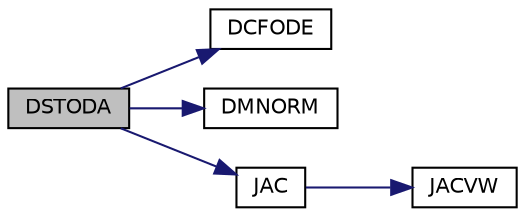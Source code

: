 digraph G
{
  edge [fontname="Helvetica",fontsize="10",labelfontname="Helvetica",labelfontsize="10"];
  node [fontname="Helvetica",fontsize="10",shape=record];
  rankdir=LR;
  Node1 [label="DSTODA",height=0.2,width=0.4,color="black", fillcolor="grey75", style="filled" fontcolor="black"];
  Node1 -> Node2 [color="midnightblue",fontsize="10",style="solid",fontname="Helvetica"];
  Node2 [label="DCFODE",height=0.2,width=0.4,color="black", fillcolor="white", style="filled",URL="$opkda1_8f.html#a243334276bcf8d8b0b015fd77a053847"];
  Node1 -> Node3 [color="midnightblue",fontsize="10",style="solid",fontname="Helvetica"];
  Node3 [label="DMNORM",height=0.2,width=0.4,color="black", fillcolor="white", style="filled",URL="$opkda1_8f.html#ab4678d94fb5ab0f494125b001af7be1f"];
  Node1 -> Node4 [color="midnightblue",fontsize="10",style="solid",fontname="Helvetica"];
  Node4 [label="JAC",height=0.2,width=0.4,color="black", fillcolor="white", style="filled",URL="$nautilus_8f90.html#a788858b251b77eee1d000889202dc641"];
  Node4 -> Node5 [color="midnightblue",fontsize="10",style="solid",fontname="Helvetica"];
  Node5 [label="JACVW",height=0.2,width=0.4,color="black", fillcolor="white", style="filled",URL="$nls__odes_8f90.html#aa4399e19ae8bf5b6ef3102b2a75329cc"];
}
